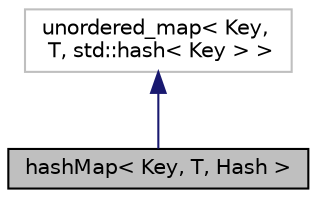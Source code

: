 digraph "hashMap&lt; Key, T, Hash &gt;"
{
 // LATEX_PDF_SIZE
  edge [fontname="Helvetica",fontsize="10",labelfontname="Helvetica",labelfontsize="10"];
  node [fontname="Helvetica",fontsize="10",shape=record];
  Node1 [label="hashMap\< Key, T, Hash \>",height=0.2,width=0.4,color="black", fillcolor="grey75", style="filled", fontcolor="black",tooltip=" "];
  Node2 -> Node1 [dir="back",color="midnightblue",fontsize="10",style="solid",fontname="Helvetica"];
  Node2 [label="unordered_map\< Key,\l T, std::hash\< Key \> \>",height=0.2,width=0.4,color="grey75", fillcolor="white", style="filled",tooltip=" "];
}
